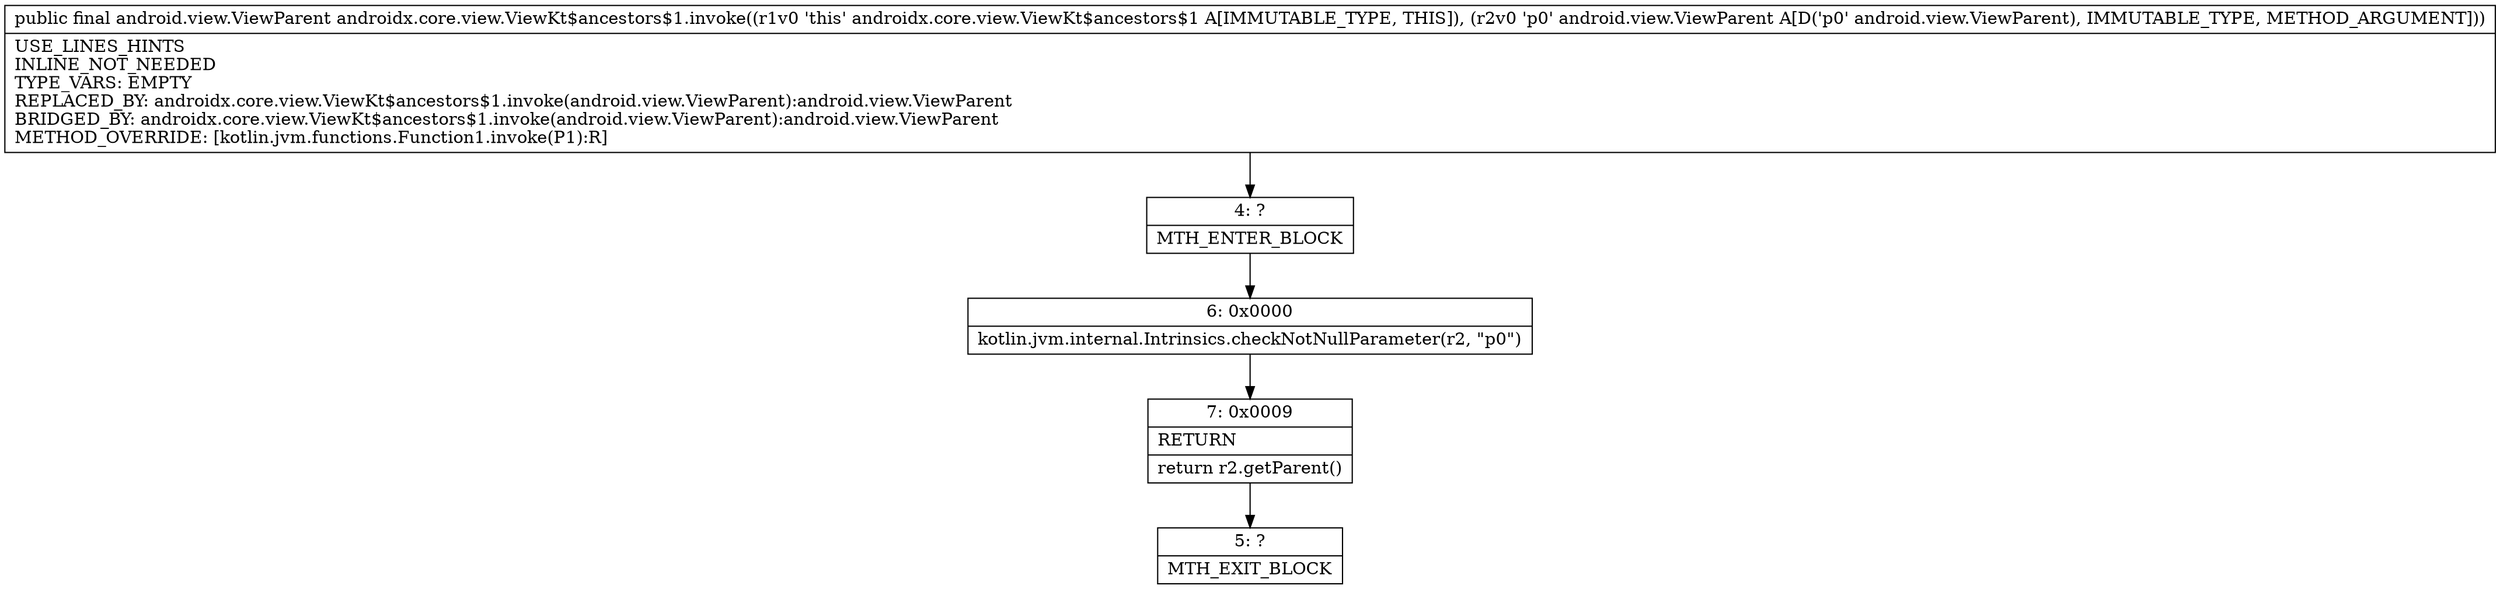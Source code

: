digraph "CFG forandroidx.core.view.ViewKt$ancestors$1.invoke(Landroid\/view\/ViewParent;)Landroid\/view\/ViewParent;" {
Node_4 [shape=record,label="{4\:\ ?|MTH_ENTER_BLOCK\l}"];
Node_6 [shape=record,label="{6\:\ 0x0000|kotlin.jvm.internal.Intrinsics.checkNotNullParameter(r2, \"p0\")\l}"];
Node_7 [shape=record,label="{7\:\ 0x0009|RETURN\l|return r2.getParent()\l}"];
Node_5 [shape=record,label="{5\:\ ?|MTH_EXIT_BLOCK\l}"];
MethodNode[shape=record,label="{public final android.view.ViewParent androidx.core.view.ViewKt$ancestors$1.invoke((r1v0 'this' androidx.core.view.ViewKt$ancestors$1 A[IMMUTABLE_TYPE, THIS]), (r2v0 'p0' android.view.ViewParent A[D('p0' android.view.ViewParent), IMMUTABLE_TYPE, METHOD_ARGUMENT]))  | USE_LINES_HINTS\lINLINE_NOT_NEEDED\lTYPE_VARS: EMPTY\lREPLACED_BY: androidx.core.view.ViewKt$ancestors$1.invoke(android.view.ViewParent):android.view.ViewParent\lBRIDGED_BY: androidx.core.view.ViewKt$ancestors$1.invoke(android.view.ViewParent):android.view.ViewParent\lMETHOD_OVERRIDE: [kotlin.jvm.functions.Function1.invoke(P1):R]\l}"];
MethodNode -> Node_4;Node_4 -> Node_6;
Node_6 -> Node_7;
Node_7 -> Node_5;
}

